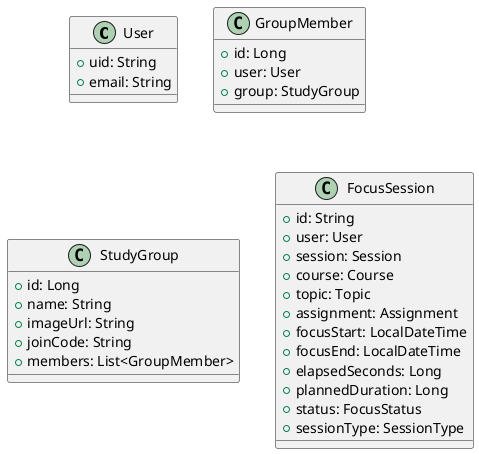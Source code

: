 @startuml

class User {
    +uid: String
    +email: String
}

class GroupMember {
    +id: Long
    +user: User
    +group: StudyGroup
}

class StudyGroup {
    +id: Long
    +name: String
    +imageUrl: String
    +joinCode: String
    +members: List<GroupMember>
}

class FocusSession {
    +id: String
    +user: User
    +session: Session
    +course: Course
    +topic: Topic
    +assignment: Assignment
    +focusStart: LocalDateTime
    +focusEnd: LocalDateTime
    +elapsedSeconds: Long
    +plannedDuration: Long
    +status: FocusStatus
    +sessionType: SessionType
}

@enduml